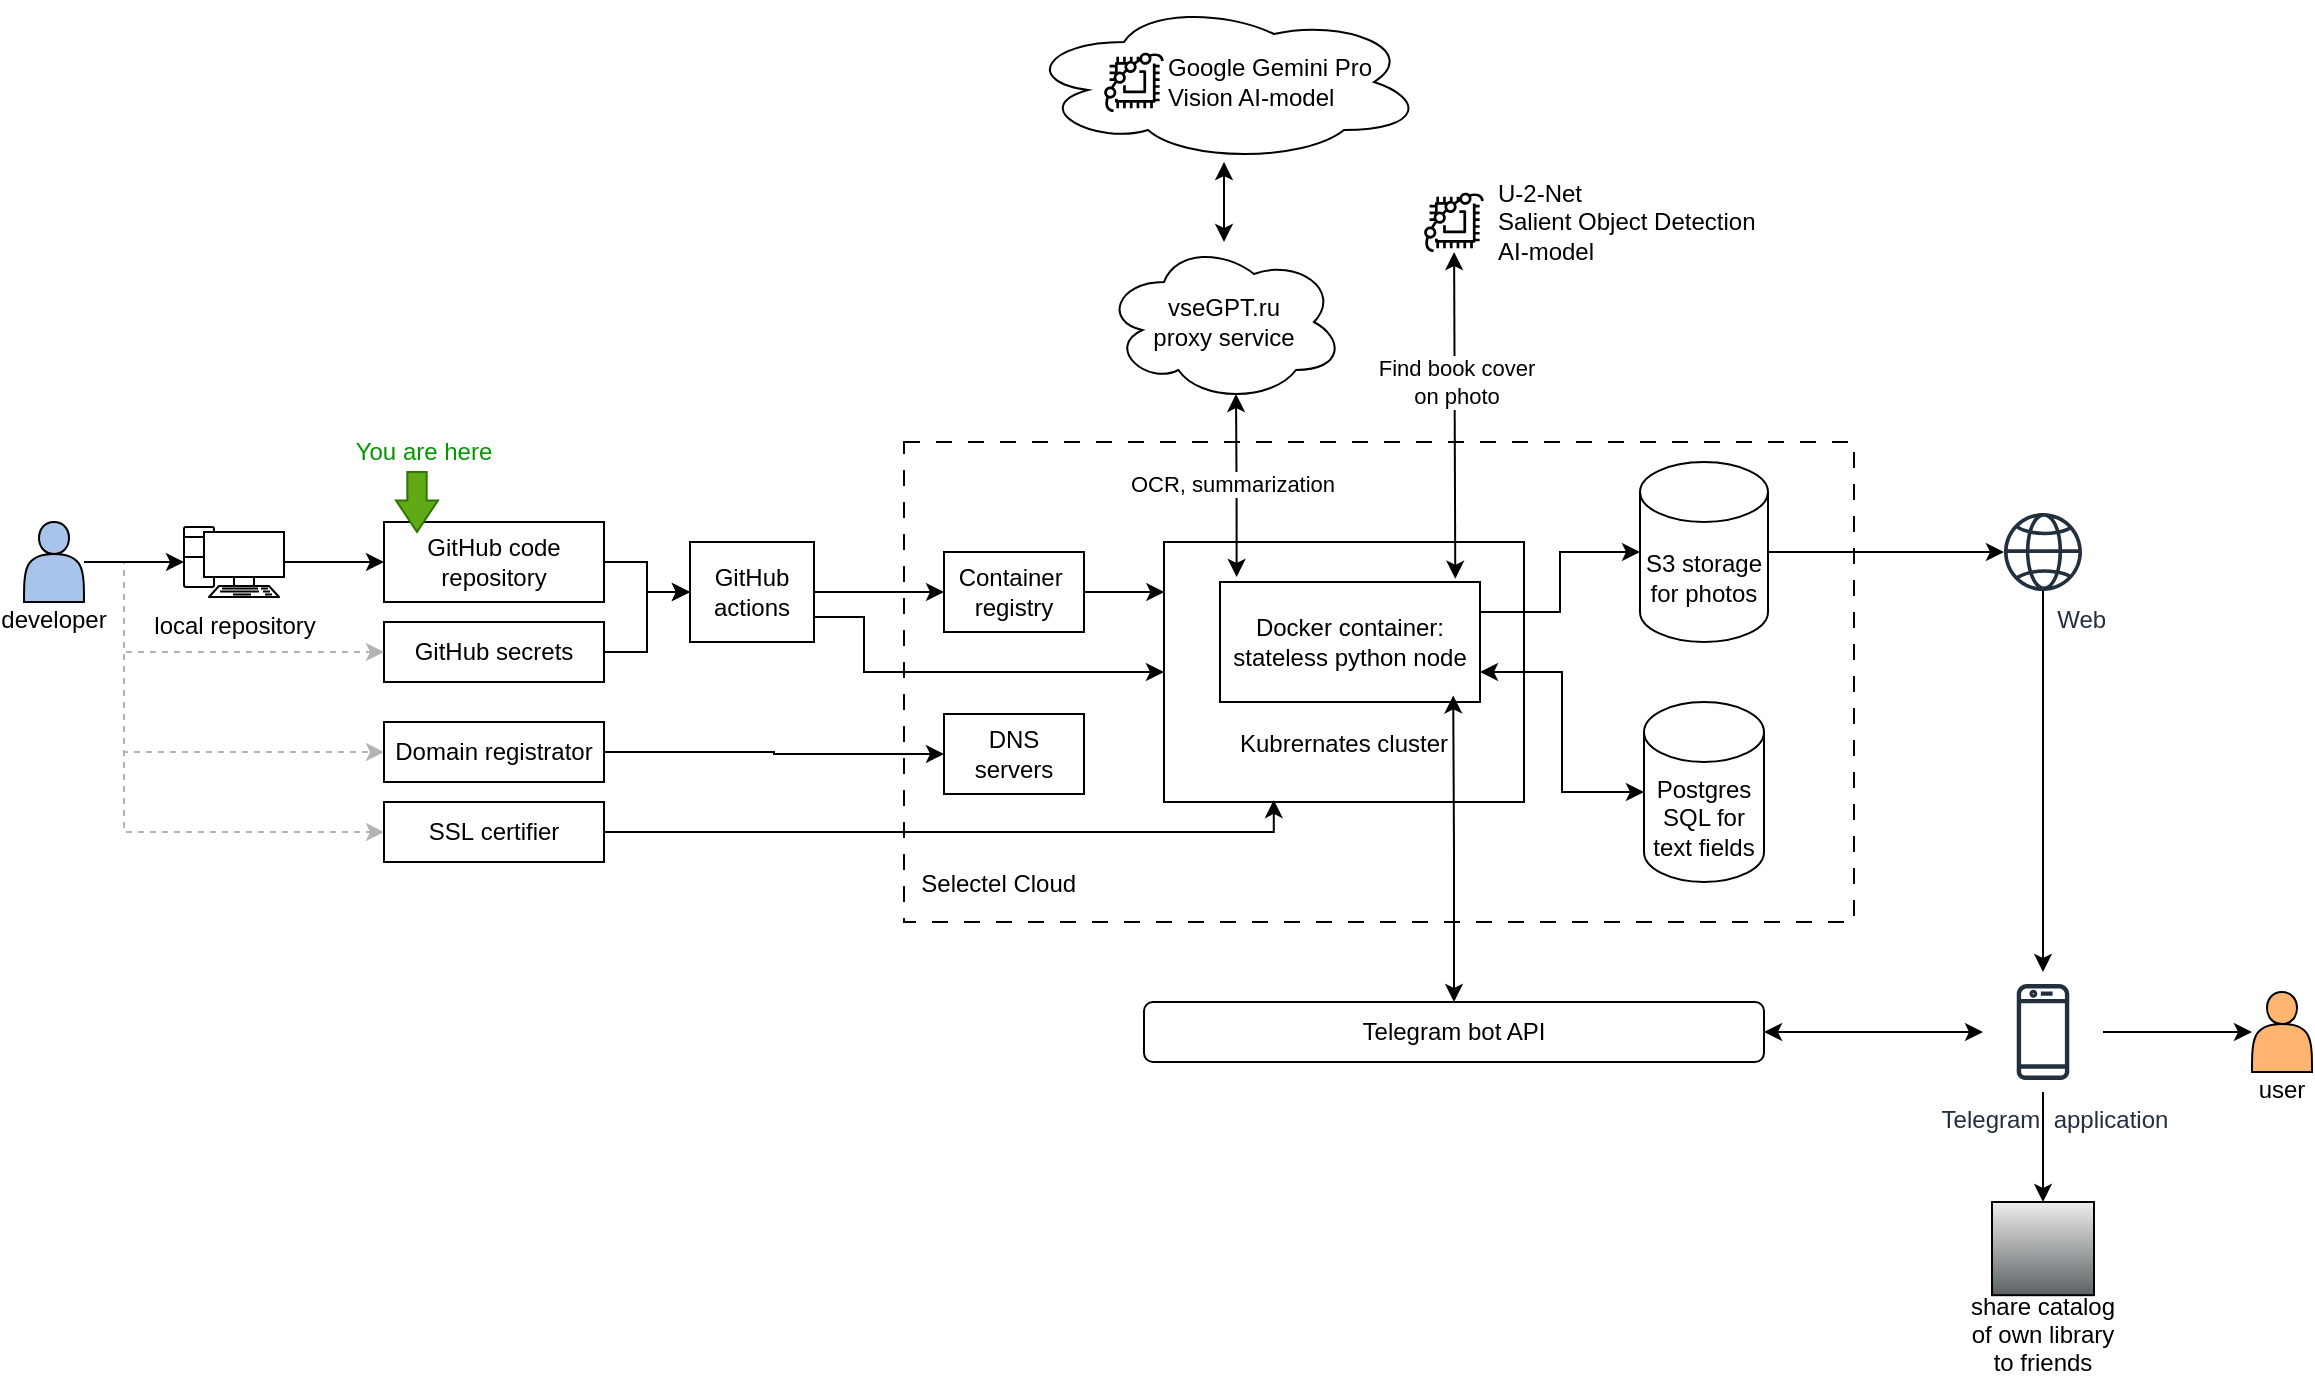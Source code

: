 <mxfile version="26.2.14">
  <diagram name="Страница — 1" id="oOJbh-bXk2o8b-5QtpvW">
    <mxGraphModel dx="2388" dy="1621" grid="1" gridSize="10" guides="1" tooltips="1" connect="1" arrows="1" fold="1" page="1" pageScale="1" pageWidth="827" pageHeight="1169" math="0" shadow="0">
      <root>
        <mxCell id="0" />
        <mxCell id="1" parent="0" />
        <mxCell id="yHow243BQbqHlRSpVy6M-93" value="" style="ellipse;shape=cloud;whiteSpace=wrap;html=1;" vertex="1" parent="1">
          <mxGeometry x="-230" y="60" width="200" height="80" as="geometry" />
        </mxCell>
        <mxCell id="yHow243BQbqHlRSpVy6M-43" value="&lt;div&gt;&lt;br&gt;&lt;/div&gt;&lt;div&gt;&lt;br&gt;&lt;/div&gt;&lt;div&gt;&lt;br&gt;&lt;/div&gt;&lt;div&gt;&lt;br&gt;&lt;/div&gt;&lt;div&gt;&lt;br&gt;&lt;/div&gt;&lt;div&gt;&lt;br&gt;&lt;/div&gt;&lt;div&gt;&lt;br&gt;&lt;/div&gt;&lt;div&gt;&lt;br&gt;&lt;/div&gt;&lt;div&gt;&lt;br&gt;&lt;/div&gt;&lt;div&gt;&lt;br&gt;&lt;/div&gt;&lt;div&gt;&lt;br&gt;&lt;/div&gt;&lt;div&gt;&lt;br&gt;&lt;/div&gt;&lt;div&gt;&lt;br&gt;&lt;/div&gt;&lt;div&gt;&lt;br&gt;&lt;/div&gt;&lt;div style=&quot;&quot;&gt;&lt;span style=&quot;background-color: transparent; color: light-dark(rgb(0, 0, 0), rgb(255, 255, 255));&quot;&gt;&amp;nbsp; Selectel Cloud&lt;/span&gt;&lt;/div&gt;" style="rounded=0;whiteSpace=wrap;html=1;fillColor=none;dashed=1;dashPattern=8 8;align=left;" vertex="1" parent="1">
          <mxGeometry x="-290" y="280" width="475" height="240" as="geometry" />
        </mxCell>
        <mxCell id="yHow243BQbqHlRSpVy6M-13" value="&lt;div&gt;&lt;br&gt;&lt;/div&gt;&lt;div&gt;&lt;div&gt;&lt;br&gt;&lt;/div&gt;&lt;div&gt;&lt;br&gt;&lt;/div&gt;&lt;div&gt;&lt;br&gt;&lt;/div&gt;&lt;div&gt;&lt;br&gt;&lt;/div&gt;&lt;div&gt;&lt;span style=&quot;background-color: transparent; color: light-dark(rgb(0, 0, 0), rgb(255, 255, 255));&quot;&gt;Kubrernates cluster&lt;/span&gt;&lt;/div&gt;&lt;/div&gt;" style="rounded=0;whiteSpace=wrap;html=1;" vertex="1" parent="1">
          <mxGeometry x="-160" y="330" width="180" height="130" as="geometry" />
        </mxCell>
        <mxCell id="yHow243BQbqHlRSpVy6M-11" style="edgeStyle=orthogonalEdgeStyle;rounded=0;orthogonalLoop=1;jettySize=auto;html=1;exitX=1;exitY=0.25;exitDx=0;exitDy=0;" edge="1" parent="1" source="yHow243BQbqHlRSpVy6M-2" target="yHow243BQbqHlRSpVy6M-7">
          <mxGeometry relative="1" as="geometry">
            <mxPoint x="-2" y="380" as="sourcePoint" />
          </mxGeometry>
        </mxCell>
        <mxCell id="yHow243BQbqHlRSpVy6M-2" value="Docker container:&lt;div&gt;stateless python node&lt;/div&gt;" style="rounded=0;whiteSpace=wrap;html=1;" vertex="1" parent="1">
          <mxGeometry x="-132" y="350" width="130" height="60" as="geometry" />
        </mxCell>
        <mxCell id="yHow243BQbqHlRSpVy6M-7" value="S3 storage&lt;br&gt;for photos" style="shape=cylinder3;whiteSpace=wrap;html=1;boundedLbl=1;backgroundOutline=1;size=15;" vertex="1" parent="1">
          <mxGeometry x="78" y="290" width="64" height="90" as="geometry" />
        </mxCell>
        <mxCell id="yHow243BQbqHlRSpVy6M-8" value="Postgres SQL for text fields" style="shape=cylinder3;whiteSpace=wrap;html=1;boundedLbl=1;backgroundOutline=1;size=15;" vertex="1" parent="1">
          <mxGeometry x="80" y="410" width="60" height="90" as="geometry" />
        </mxCell>
        <mxCell id="yHow243BQbqHlRSpVy6M-9" value="Telegram bot API" style="rounded=1;whiteSpace=wrap;html=1;" vertex="1" parent="1">
          <mxGeometry x="-170" y="560" width="310" height="30" as="geometry" />
        </mxCell>
        <mxCell id="yHow243BQbqHlRSpVy6M-12" style="edgeStyle=orthogonalEdgeStyle;rounded=0;orthogonalLoop=1;jettySize=auto;html=1;exitX=1;exitY=0.75;exitDx=0;exitDy=0;entryX=0;entryY=0.5;entryDx=0;entryDy=0;entryPerimeter=0;startArrow=classic;startFill=1;" edge="1" parent="1" source="yHow243BQbqHlRSpVy6M-2" target="yHow243BQbqHlRSpVy6M-8">
          <mxGeometry relative="1" as="geometry" />
        </mxCell>
        <mxCell id="yHow243BQbqHlRSpVy6M-37" style="edgeStyle=orthogonalEdgeStyle;rounded=0;orthogonalLoop=1;jettySize=auto;html=1;exitX=1;exitY=0.5;exitDx=0;exitDy=0;entryX=0;entryY=0.5;entryDx=0;entryDy=0;" edge="1" parent="1" source="yHow243BQbqHlRSpVy6M-15" target="yHow243BQbqHlRSpVy6M-17">
          <mxGeometry relative="1" as="geometry" />
        </mxCell>
        <mxCell id="yHow243BQbqHlRSpVy6M-15" value="GitHub code repository" style="rounded=0;whiteSpace=wrap;html=1;" vertex="1" parent="1">
          <mxGeometry x="-550" y="320" width="110" height="40" as="geometry" />
        </mxCell>
        <mxCell id="yHow243BQbqHlRSpVy6M-38" style="edgeStyle=orthogonalEdgeStyle;rounded=0;orthogonalLoop=1;jettySize=auto;html=1;exitX=1;exitY=0.5;exitDx=0;exitDy=0;" edge="1" parent="1" source="yHow243BQbqHlRSpVy6M-16" target="yHow243BQbqHlRSpVy6M-17">
          <mxGeometry relative="1" as="geometry" />
        </mxCell>
        <mxCell id="yHow243BQbqHlRSpVy6M-16" value="GitHub secrets" style="rounded=0;whiteSpace=wrap;html=1;" vertex="1" parent="1">
          <mxGeometry x="-550" y="370" width="110" height="30" as="geometry" />
        </mxCell>
        <mxCell id="yHow243BQbqHlRSpVy6M-48" style="edgeStyle=orthogonalEdgeStyle;rounded=0;orthogonalLoop=1;jettySize=auto;html=1;exitX=1;exitY=0.5;exitDx=0;exitDy=0;entryX=0;entryY=0.5;entryDx=0;entryDy=0;" edge="1" parent="1" source="yHow243BQbqHlRSpVy6M-17" target="yHow243BQbqHlRSpVy6M-41">
          <mxGeometry relative="1" as="geometry" />
        </mxCell>
        <mxCell id="yHow243BQbqHlRSpVy6M-82" style="edgeStyle=orthogonalEdgeStyle;rounded=0;orthogonalLoop=1;jettySize=auto;html=1;entryX=0;entryY=0.5;entryDx=0;entryDy=0;exitX=1;exitY=0.75;exitDx=0;exitDy=0;" edge="1" parent="1" source="yHow243BQbqHlRSpVy6M-17" target="yHow243BQbqHlRSpVy6M-13">
          <mxGeometry relative="1" as="geometry">
            <Array as="points">
              <mxPoint x="-310" y="368" />
              <mxPoint x="-310" y="395" />
            </Array>
          </mxGeometry>
        </mxCell>
        <mxCell id="yHow243BQbqHlRSpVy6M-17" value="GitHub &lt;br&gt;actions" style="rounded=0;whiteSpace=wrap;html=1;" vertex="1" parent="1">
          <mxGeometry x="-397" y="330" width="62" height="50" as="geometry" />
        </mxCell>
        <mxCell id="yHow243BQbqHlRSpVy6M-66" style="edgeStyle=orthogonalEdgeStyle;rounded=0;orthogonalLoop=1;jettySize=auto;html=1;entryX=0;entryY=0.5;entryDx=0;entryDy=0;dashed=1;strokeColor=#B3B3B3;" edge="1" parent="1" source="yHow243BQbqHlRSpVy6M-18" target="yHow243BQbqHlRSpVy6M-16">
          <mxGeometry relative="1" as="geometry">
            <Array as="points">
              <mxPoint x="-680" y="340" />
              <mxPoint x="-680" y="385" />
            </Array>
          </mxGeometry>
        </mxCell>
        <mxCell id="yHow243BQbqHlRSpVy6M-67" style="edgeStyle=orthogonalEdgeStyle;rounded=0;orthogonalLoop=1;jettySize=auto;html=1;entryX=0;entryY=0.5;entryDx=0;entryDy=0;dashed=1;strokeColor=#B3B3B3;" edge="1" parent="1" source="yHow243BQbqHlRSpVy6M-18" target="yHow243BQbqHlRSpVy6M-50">
          <mxGeometry relative="1" as="geometry">
            <Array as="points">
              <mxPoint x="-680" y="340" />
              <mxPoint x="-680" y="435" />
            </Array>
          </mxGeometry>
        </mxCell>
        <mxCell id="yHow243BQbqHlRSpVy6M-68" style="edgeStyle=orthogonalEdgeStyle;rounded=0;orthogonalLoop=1;jettySize=auto;html=1;entryX=0;entryY=0.5;entryDx=0;entryDy=0;dashed=1;strokeColor=#B3B3B3;" edge="1" parent="1" source="yHow243BQbqHlRSpVy6M-18" target="yHow243BQbqHlRSpVy6M-51">
          <mxGeometry relative="1" as="geometry">
            <Array as="points">
              <mxPoint x="-680" y="340" />
              <mxPoint x="-680" y="475" />
            </Array>
          </mxGeometry>
        </mxCell>
        <mxCell id="yHow243BQbqHlRSpVy6M-18" value="&lt;div&gt;&lt;br&gt;&lt;/div&gt;&lt;div&gt;&lt;br&gt;&lt;/div&gt;&lt;div&gt;&lt;br&gt;&lt;/div&gt;&lt;div&gt;&lt;br&gt;&lt;/div&gt;&lt;div&gt;developer&lt;/div&gt;" style="shape=actor;whiteSpace=wrap;html=1;fillColor=#A9C4EB;" vertex="1" parent="1">
          <mxGeometry x="-730" y="320" width="30" height="40" as="geometry" />
        </mxCell>
        <mxCell id="yHow243BQbqHlRSpVy6M-75" style="edgeStyle=orthogonalEdgeStyle;rounded=0;orthogonalLoop=1;jettySize=auto;html=1;" edge="1" parent="1" source="yHow243BQbqHlRSpVy6M-22" target="yHow243BQbqHlRSpVy6M-21">
          <mxGeometry relative="1" as="geometry">
            <mxPoint x="290" y="540" as="sourcePoint" />
          </mxGeometry>
        </mxCell>
        <mxCell id="yHow243BQbqHlRSpVy6M-21" value="&lt;div&gt;&lt;br&gt;&lt;/div&gt;&lt;div&gt;&lt;br&gt;&lt;/div&gt;&lt;div&gt;&lt;br&gt;&lt;/div&gt;&lt;div&gt;&lt;br&gt;&lt;/div&gt;&lt;div&gt;user&lt;/div&gt;" style="shape=actor;whiteSpace=wrap;html=1;fillColor=#FFB570;" vertex="1" parent="1">
          <mxGeometry x="384" y="555" width="30" height="40" as="geometry" />
        </mxCell>
        <mxCell id="yHow243BQbqHlRSpVy6M-26" style="edgeStyle=orthogonalEdgeStyle;rounded=0;orthogonalLoop=1;jettySize=auto;html=1;entryX=1;entryY=0.5;entryDx=0;entryDy=0;startArrow=classic;startFill=1;" edge="1" parent="1" source="yHow243BQbqHlRSpVy6M-22" target="yHow243BQbqHlRSpVy6M-9">
          <mxGeometry relative="1" as="geometry" />
        </mxCell>
        <mxCell id="yHow243BQbqHlRSpVy6M-44" style="edgeStyle=orthogonalEdgeStyle;rounded=0;orthogonalLoop=1;jettySize=auto;html=1;" edge="1" parent="1" source="yHow243BQbqHlRSpVy6M-22" target="yHow243BQbqHlRSpVy6M-39">
          <mxGeometry relative="1" as="geometry" />
        </mxCell>
        <mxCell id="yHow243BQbqHlRSpVy6M-77" style="edgeStyle=orthogonalEdgeStyle;rounded=0;orthogonalLoop=1;jettySize=auto;html=1;" edge="1" parent="1" source="yHow243BQbqHlRSpVy6M-23" target="yHow243BQbqHlRSpVy6M-22">
          <mxGeometry relative="1" as="geometry" />
        </mxCell>
        <mxCell id="yHow243BQbqHlRSpVy6M-22" value="&amp;nbsp; &amp;nbsp;Telegram&amp;nbsp; application" style="sketch=0;outlineConnect=0;fontColor=#232F3E;gradientColor=none;strokeColor=#232F3E;fillColor=#ffffff;dashed=0;verticalLabelPosition=bottom;verticalAlign=top;align=center;html=1;fontSize=12;fontStyle=0;aspect=fixed;shape=mxgraph.aws4.resourceIcon;resIcon=mxgraph.aws4.mobile_client;" vertex="1" parent="1">
          <mxGeometry x="249.5" y="545" width="60" height="60" as="geometry" />
        </mxCell>
        <mxCell id="yHow243BQbqHlRSpVy6M-23" value="&amp;nbsp; &amp;nbsp; &amp;nbsp; &amp;nbsp; &amp;nbsp; &amp;nbsp;Web" style="sketch=0;outlineConnect=0;fontColor=#232F3E;gradientColor=none;fillColor=#232F3D;strokeColor=none;dashed=0;verticalLabelPosition=bottom;verticalAlign=top;align=center;html=1;fontSize=12;fontStyle=0;aspect=fixed;pointerEvents=1;shape=mxgraph.aws4.globe;" vertex="1" parent="1">
          <mxGeometry x="260" y="315.5" width="39" height="39" as="geometry" />
        </mxCell>
        <mxCell id="yHow243BQbqHlRSpVy6M-25" style="edgeStyle=orthogonalEdgeStyle;rounded=0;orthogonalLoop=1;jettySize=auto;html=1;exitX=0.5;exitY=0;exitDx=0;exitDy=0;entryX=0.897;entryY=0.945;entryDx=0;entryDy=0;entryPerimeter=0;startArrow=classic;startFill=1;" edge="1" parent="1" source="yHow243BQbqHlRSpVy6M-9" target="yHow243BQbqHlRSpVy6M-2">
          <mxGeometry relative="1" as="geometry" />
        </mxCell>
        <mxCell id="yHow243BQbqHlRSpVy6M-31" style="edgeStyle=orthogonalEdgeStyle;rounded=0;orthogonalLoop=1;jettySize=auto;html=1;exitX=1;exitY=0.5;exitDx=0;exitDy=0;exitPerimeter=0;" edge="1" parent="1" source="yHow243BQbqHlRSpVy6M-7" target="yHow243BQbqHlRSpVy6M-23">
          <mxGeometry relative="1" as="geometry">
            <Array as="points">
              <mxPoint x="210" y="335" />
            </Array>
          </mxGeometry>
        </mxCell>
        <mxCell id="yHow243BQbqHlRSpVy6M-39" value="&#xa;&#xa;&#xa;&#xa;&#xa;&#xa;share catalog&#xa;of own library&#xa;to friends" style="shape=mxgraph.networks2.icon;aspect=fixed;fillColor=#EDEDED;strokeColor=#000000;gradientColor=#5B6163;network2IconShadow=1;network2bgFillColor=none;network2Icon=mxgraph.networks2.social_media;network2IconYOffset=0.015;network2IconW=1.02;network2IconH=0.932;" vertex="1" parent="1">
          <mxGeometry x="254" y="660" width="51" height="46.6" as="geometry" />
        </mxCell>
        <mxCell id="yHow243BQbqHlRSpVy6M-41" value="Container&amp;nbsp;&lt;div&gt;registry&lt;/div&gt;" style="rounded=0;whiteSpace=wrap;html=1;" vertex="1" parent="1">
          <mxGeometry x="-270" y="335" width="70" height="40" as="geometry" />
        </mxCell>
        <mxCell id="yHow243BQbqHlRSpVy6M-47" style="edgeStyle=orthogonalEdgeStyle;rounded=0;orthogonalLoop=1;jettySize=auto;html=1;entryX=0.001;entryY=0.308;entryDx=0;entryDy=0;entryPerimeter=0;" edge="1" parent="1" source="yHow243BQbqHlRSpVy6M-41">
          <mxGeometry relative="1" as="geometry">
            <mxPoint x="-159.82" y="355.04" as="targetPoint" />
          </mxGeometry>
        </mxCell>
        <mxCell id="yHow243BQbqHlRSpVy6M-49" value="DNS&lt;br&gt;servers" style="rounded=0;whiteSpace=wrap;html=1;" vertex="1" parent="1">
          <mxGeometry x="-270" y="416" width="70" height="40" as="geometry" />
        </mxCell>
        <mxCell id="yHow243BQbqHlRSpVy6M-69" style="edgeStyle=orthogonalEdgeStyle;rounded=0;orthogonalLoop=1;jettySize=auto;html=1;" edge="1" parent="1" source="yHow243BQbqHlRSpVy6M-50" target="yHow243BQbqHlRSpVy6M-49">
          <mxGeometry relative="1" as="geometry" />
        </mxCell>
        <mxCell id="yHow243BQbqHlRSpVy6M-50" value="Domain registrator" style="rounded=0;whiteSpace=wrap;html=1;" vertex="1" parent="1">
          <mxGeometry x="-550" y="420" width="110" height="30" as="geometry" />
        </mxCell>
        <mxCell id="yHow243BQbqHlRSpVy6M-51" value="SSL&amp;nbsp;&lt;span style=&quot;white-space-collapse: preserve;&quot; data-src-align=&quot;0:12&quot; class=&quot;aNeGP0gI0B9AV8JaHPyH&quot;&gt;certifier&lt;/span&gt;" style="rounded=0;whiteSpace=wrap;html=1;" vertex="1" parent="1">
          <mxGeometry x="-550" y="460" width="110" height="30" as="geometry" />
        </mxCell>
        <mxCell id="yHow243BQbqHlRSpVy6M-65" style="edgeStyle=orthogonalEdgeStyle;rounded=0;orthogonalLoop=1;jettySize=auto;html=1;entryX=0;entryY=0.5;entryDx=0;entryDy=0;" edge="1" parent="1" source="yHow243BQbqHlRSpVy6M-60" target="yHow243BQbqHlRSpVy6M-15">
          <mxGeometry relative="1" as="geometry" />
        </mxCell>
        <mxCell id="yHow243BQbqHlRSpVy6M-60" value="&lt;font&gt;local repository&lt;/font&gt;" style="fontColor=#000000;verticalAlign=top;verticalLabelPosition=bottom;labelPosition=center;align=center;html=1;outlineConnect=0;fillColor=light-dark(#ffffff, #3e3e3e);strokeColor=light-dark(#000000, #3e3e3e);gradientColor=none;gradientDirection=north;strokeWidth=1;shape=mxgraph.networks.pc;" vertex="1" parent="1">
          <mxGeometry x="-650" y="322.5" width="50" height="35" as="geometry" />
        </mxCell>
        <mxCell id="yHow243BQbqHlRSpVy6M-64" style="edgeStyle=orthogonalEdgeStyle;rounded=0;orthogonalLoop=1;jettySize=auto;html=1;entryX=0;entryY=0.5;entryDx=0;entryDy=0;entryPerimeter=0;" edge="1" parent="1" source="yHow243BQbqHlRSpVy6M-18" target="yHow243BQbqHlRSpVy6M-60">
          <mxGeometry relative="1" as="geometry" />
        </mxCell>
        <mxCell id="yHow243BQbqHlRSpVy6M-70" style="edgeStyle=orthogonalEdgeStyle;rounded=0;orthogonalLoop=1;jettySize=auto;html=1;entryX=0.305;entryY=0.992;entryDx=0;entryDy=0;entryPerimeter=0;" edge="1" parent="1" source="yHow243BQbqHlRSpVy6M-51" target="yHow243BQbqHlRSpVy6M-13">
          <mxGeometry relative="1" as="geometry">
            <Array as="points">
              <mxPoint x="-105" y="475" />
            </Array>
          </mxGeometry>
        </mxCell>
        <mxCell id="yHow243BQbqHlRSpVy6M-79" value="" style="html=1;shadow=0;dashed=0;align=center;verticalAlign=middle;shape=mxgraph.arrows2.arrow;dy=0.54;dx=15.81;direction=south;notch=0;fillColor=#60a917;strokeColor=#2D7600;fontColor=#ffffff;" vertex="1" parent="1">
          <mxGeometry x="-544" y="295" width="21" height="30" as="geometry" />
        </mxCell>
        <mxCell id="yHow243BQbqHlRSpVy6M-81" value="You are here" style="text;html=1;align=center;verticalAlign=middle;whiteSpace=wrap;rounded=0;fontColor=#009900;" vertex="1" parent="1">
          <mxGeometry x="-570" y="270" width="80" height="30" as="geometry" />
        </mxCell>
        <mxCell id="yHow243BQbqHlRSpVy6M-92" style="edgeStyle=orthogonalEdgeStyle;rounded=0;orthogonalLoop=1;jettySize=auto;html=1;startArrow=classic;startFill=1;" edge="1" parent="1" source="yHow243BQbqHlRSpVy6M-83">
          <mxGeometry relative="1" as="geometry">
            <mxPoint x="-130" y="140" as="targetPoint" />
          </mxGeometry>
        </mxCell>
        <mxCell id="yHow243BQbqHlRSpVy6M-83" value="vseGPT.ru&lt;br&gt;proxy service" style="ellipse;shape=cloud;whiteSpace=wrap;html=1;" vertex="1" parent="1">
          <mxGeometry x="-190" y="180" width="120" height="80" as="geometry" />
        </mxCell>
        <mxCell id="yHow243BQbqHlRSpVy6M-88" value="" style="sketch=0;outlineConnect=0;fontColor=#232F3E;gradientColor=none;fillColor=#000000;strokeColor=none;dashed=0;verticalLabelPosition=bottom;verticalAlign=top;align=center;html=1;fontSize=12;fontStyle=0;aspect=fixed;pointerEvents=1;shape=mxgraph.aws4.braket_chip;" vertex="1" parent="1">
          <mxGeometry x="-190" y="85" width="30" height="30" as="geometry" />
        </mxCell>
        <mxCell id="yHow243BQbqHlRSpVy6M-90" value="Google Gemini Pro &lt;br&gt;Vision AI-model" style="text;html=1;align=left;verticalAlign=middle;resizable=0;points=[];autosize=1;strokeColor=none;fillColor=none;" vertex="1" parent="1">
          <mxGeometry x="-160" y="80" width="130" height="40" as="geometry" />
        </mxCell>
        <mxCell id="yHow243BQbqHlRSpVy6M-91" style="edgeStyle=orthogonalEdgeStyle;rounded=0;orthogonalLoop=1;jettySize=auto;html=1;exitX=0.064;exitY=-0.042;exitDx=0;exitDy=0;entryX=0.55;entryY=0.95;entryDx=0;entryDy=0;entryPerimeter=0;startArrow=classic;startFill=1;exitPerimeter=0;" edge="1" parent="1" source="yHow243BQbqHlRSpVy6M-2" target="yHow243BQbqHlRSpVy6M-83">
          <mxGeometry relative="1" as="geometry" />
        </mxCell>
        <mxCell id="yHow243BQbqHlRSpVy6M-94" value="OCR, summarization" style="edgeLabel;html=1;align=center;verticalAlign=middle;resizable=0;points=[];" vertex="1" connectable="0" parent="yHow243BQbqHlRSpVy6M-91">
          <mxGeometry x="0.025" y="2" relative="1" as="geometry">
            <mxPoint as="offset" />
          </mxGeometry>
        </mxCell>
        <mxCell id="yHow243BQbqHlRSpVy6M-95" value="" style="sketch=0;outlineConnect=0;fontColor=#232F3E;gradientColor=none;fillColor=#000000;strokeColor=none;dashed=0;verticalLabelPosition=bottom;verticalAlign=top;align=center;html=1;fontSize=12;fontStyle=0;aspect=fixed;pointerEvents=1;shape=mxgraph.aws4.braket_chip;" vertex="1" parent="1">
          <mxGeometry x="-30" y="155" width="30" height="30" as="geometry" />
        </mxCell>
        <mxCell id="yHow243BQbqHlRSpVy6M-96" value="U-2-Net &lt;br&gt;Salient Object Detection &lt;br&gt;AI-model" style="text;html=1;align=left;verticalAlign=middle;resizable=0;points=[];autosize=1;strokeColor=none;fillColor=none;" vertex="1" parent="1">
          <mxGeometry x="5" y="140" width="150" height="60" as="geometry" />
        </mxCell>
        <mxCell id="yHow243BQbqHlRSpVy6M-98" value="" style="endArrow=classic;startArrow=classic;html=1;rounded=0;exitX=0.905;exitY=-0.027;exitDx=0;exitDy=0;exitPerimeter=0;" edge="1" parent="1" source="yHow243BQbqHlRSpVy6M-2" target="yHow243BQbqHlRSpVy6M-95">
          <mxGeometry width="50" height="50" relative="1" as="geometry">
            <mxPoint x="-14.5" y="328.44" as="sourcePoint" />
            <mxPoint x="-40" y="280" as="targetPoint" />
          </mxGeometry>
        </mxCell>
        <mxCell id="yHow243BQbqHlRSpVy6M-99" value="Find book cover&lt;br&gt;on photo" style="edgeLabel;html=1;align=center;verticalAlign=middle;resizable=0;points=[];" vertex="1" connectable="0" parent="yHow243BQbqHlRSpVy6M-98">
          <mxGeometry x="0.214" relative="1" as="geometry">
            <mxPoint as="offset" />
          </mxGeometry>
        </mxCell>
      </root>
    </mxGraphModel>
  </diagram>
</mxfile>

